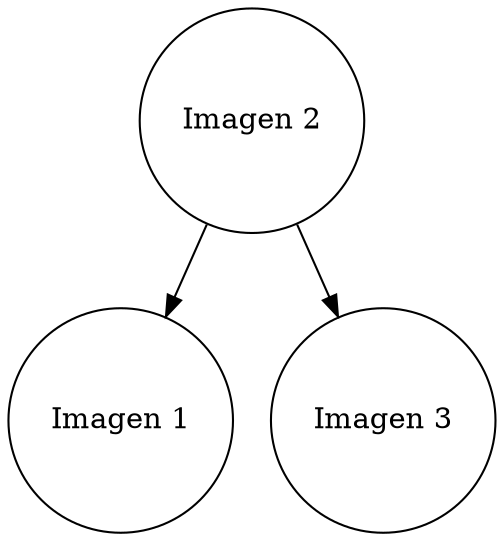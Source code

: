 digraph binaryTree { 
node[shape = circle]; 

Nodo1791761491[label = "Imagen 2"];

Nodo1791761491 -> Nodo1018301934; 

Nodo1791761491 -> Nodo1061190485; 

Nodo1018301934[label = "Imagen 1"];

Nodo1061190485[label = "Imagen 3"];
}
